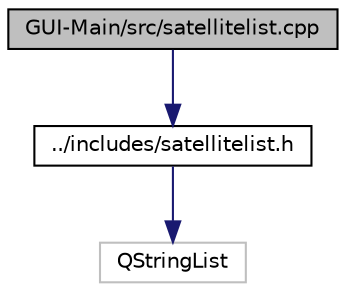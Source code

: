 digraph "GUI-Main/src/satellitelist.cpp"
{
  edge [fontname="Helvetica",fontsize="10",labelfontname="Helvetica",labelfontsize="10"];
  node [fontname="Helvetica",fontsize="10",shape=record];
  Node0 [label="GUI-Main/src/satellitelist.cpp",height=0.2,width=0.4,color="black", fillcolor="grey75", style="filled", fontcolor="black"];
  Node0 -> Node1 [color="midnightblue",fontsize="10",style="solid"];
  Node1 [label="../includes/satellitelist.h",height=0.2,width=0.4,color="black", fillcolor="white", style="filled",URL="$satellitelist_8h.html"];
  Node1 -> Node2 [color="midnightblue",fontsize="10",style="solid"];
  Node2 [label="QStringList",height=0.2,width=0.4,color="grey75", fillcolor="white", style="filled"];
}
